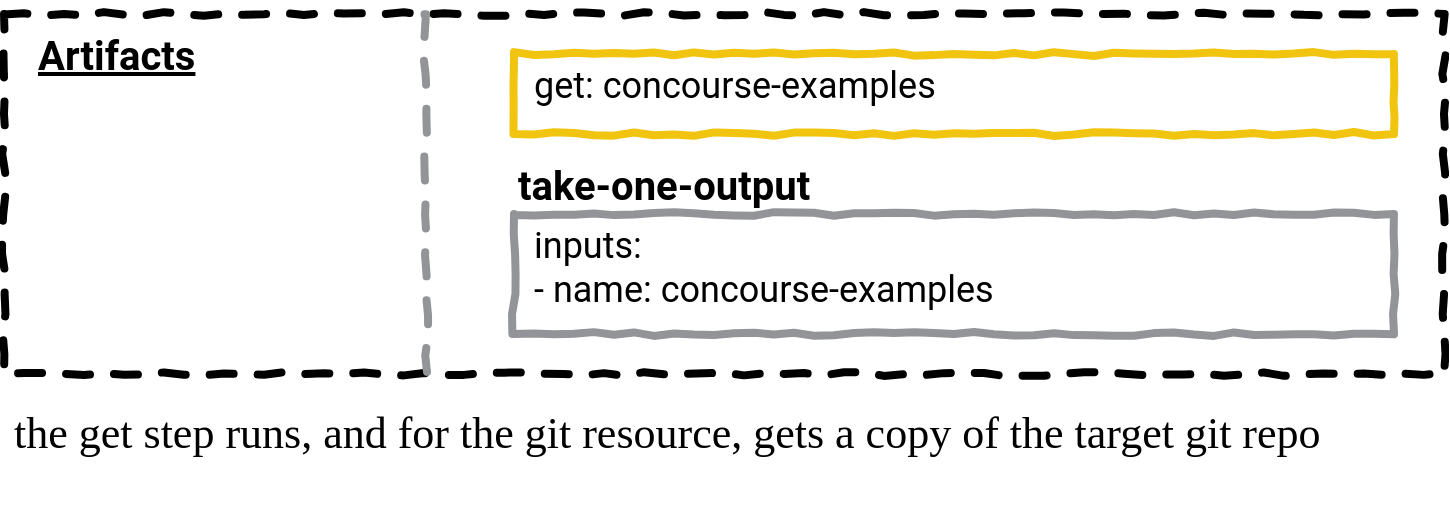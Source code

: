 <mxfile version="13.0.3" type="device" pages="4"><diagram id="9t1ggBxOnCQHxcBDeTWR" name="01"><mxGraphModel dx="728" dy="523" grid="1" gridSize="10" guides="1" tooltips="1" connect="1" arrows="0" fold="1" page="1" pageScale="1" pageWidth="850" pageHeight="1100" math="0" shadow="0" extFonts="Roboto^https://fonts.googleapis.com/css?family=Roboto|Patrick Hand^https://fonts.googleapis.com/css?family=Patrick+Hand"><root><mxCell id="0"/><mxCell id="2QSZ0C084v6sTxYEn1Su-6" value="Untitled Layer" parent="0"/><mxCell id="2QSZ0C084v6sTxYEn1Su-1" value="" style="whiteSpace=wrap;html=1;dashed=1;strokeWidth=4;comic=1;fillColor=none;spacing=2;" parent="2QSZ0C084v6sTxYEn1Su-6" vertex="1"><mxGeometry x="65" y="320" width="720" height="180" as="geometry"/></mxCell><mxCell id="2QSZ0C084v6sTxYEn1Su-10" value="the get step runs, and for the git resource, gets a copy of the target git repo" style="text;html=1;strokeColor=none;fillColor=none;align=left;verticalAlign=top;whiteSpace=wrap;rounded=0;comic=1;fontFamily=Patrick Hand;FType=g;fontSize=22;" parent="2QSZ0C084v6sTxYEn1Su-6" vertex="1"><mxGeometry x="68" y="510" width="715" height="60" as="geometry"/></mxCell><mxCell id="2QSZ0C084v6sTxYEn1Su-18" value="" style="group;comic=0;" parent="2QSZ0C084v6sTxYEn1Su-6" vertex="1" connectable="0"><mxGeometry x="320" y="340" width="440" height="100" as="geometry"/></mxCell><mxCell id="2QSZ0C084v6sTxYEn1Su-12" value="&lt;b&gt;&lt;br&gt;&lt;/b&gt;" style="rounded=0;whiteSpace=wrap;html=1;comic=1;strokeWidth=4;fillColor=none;fontFamily=Roboto;fontSize=20;align=left;labelPosition=center;verticalLabelPosition=top;verticalAlign=bottom;strokeColor=#f1c40f;fontColor=#000000;" parent="2QSZ0C084v6sTxYEn1Su-18" vertex="1"><mxGeometry width="440" height="40" as="geometry"/></mxCell><mxCell id="2QSZ0C084v6sTxYEn1Su-17" value="get: concourse-examples" style="text;strokeColor=none;fillColor=none;align=left;verticalAlign=top;rounded=0;comic=1;fontFamily=Roboto;fontSize=18;spacing=0;labelPosition=center;verticalLabelPosition=middle;html=1;" parent="2QSZ0C084v6sTxYEn1Su-18" vertex="1"><mxGeometry x="10" width="190" height="50" as="geometry"/></mxCell><mxCell id="2QSZ0C084v6sTxYEn1Su-19" value="" style="group" parent="2QSZ0C084v6sTxYEn1Su-6" vertex="1" connectable="0"><mxGeometry x="320" y="420" width="440" height="100" as="geometry"/></mxCell><mxCell id="2QSZ0C084v6sTxYEn1Su-20" value="&lt;b&gt;take-one-output&lt;br&gt;&lt;/b&gt;" style="rounded=0;whiteSpace=wrap;html=1;comic=1;strokeWidth=4;fillColor=none;fontFamily=Roboto;fontSize=20;align=left;labelPosition=center;verticalLabelPosition=top;verticalAlign=bottom;strokeColor=#929497;" parent="2QSZ0C084v6sTxYEn1Su-19" vertex="1"><mxGeometry width="440" height="60" as="geometry"/></mxCell><mxCell id="2QSZ0C084v6sTxYEn1Su-21" value="inputs:&lt;br&gt;- name: concourse-examples" style="text;strokeColor=none;fillColor=none;align=left;verticalAlign=top;rounded=0;comic=1;fontFamily=Roboto;fontSize=18;spacing=0;labelPosition=center;verticalLabelPosition=middle;html=1;" parent="2QSZ0C084v6sTxYEn1Su-19" vertex="1"><mxGeometry x="10" width="190" height="50" as="geometry"/></mxCell><mxCell id="5yH4p8zWgpjLe0zDlxVh-1" value="Artifacts" style="text;html=1;strokeColor=none;fillColor=none;align=left;verticalAlign=middle;whiteSpace=wrap;rounded=0;comic=1;fontStyle=5;fontFamily=Roboto;FType=g;fontSize=20;" parent="2QSZ0C084v6sTxYEn1Su-6" vertex="1"><mxGeometry x="80" y="330" width="90" height="20" as="geometry"/></mxCell><mxCell id="2QSZ0C084v6sTxYEn1Su-5" value="" style="endArrow=none;dashed=1;html=1;strokeWidth=4;comic=1;anchorPointDirection=0;exitX=0.292;exitY=0.001;exitDx=0;exitDy=0;exitPerimeter=0;strokeColor=#929497;entryX=0.294;entryY=1.004;entryDx=0;entryDy=0;entryPerimeter=0;" parent="2QSZ0C084v6sTxYEn1Su-6" source="2QSZ0C084v6sTxYEn1Su-1" target="2QSZ0C084v6sTxYEn1Su-1" edge="1"><mxGeometry width="50" height="50" relative="1" as="geometry"><mxPoint x="275.96" y="329" as="sourcePoint"/><mxPoint x="272" y="700" as="targetPoint"/></mxGeometry></mxCell></root></mxGraphModel></diagram><diagram name="02" id="pL3W6xBxo3fRoelXPluq"><mxGraphModel dx="728" dy="523" grid="1" gridSize="10" guides="1" tooltips="1" connect="1" arrows="0" fold="1" page="1" pageScale="1" pageWidth="850" pageHeight="1100" math="0" shadow="0" extFonts="Roboto^https://fonts.googleapis.com/css?family=Roboto|Patrick Hand^https://fonts.googleapis.com/css?family=Patrick+Hand"><root><mxCell id="7oADoJWqCpDWRz8puxke-0"/><mxCell id="7oADoJWqCpDWRz8puxke-1" value="Untitled Layer" parent="7oADoJWqCpDWRz8puxke-0"/><mxCell id="7oADoJWqCpDWRz8puxke-2" value="" style="whiteSpace=wrap;html=1;dashed=1;strokeWidth=4;comic=1;fillColor=none;spacing=2;" vertex="1" parent="7oADoJWqCpDWRz8puxke-1"><mxGeometry x="65" y="320" width="720" height="180" as="geometry"/></mxCell><mxCell id="7oADoJWqCpDWRz8puxke-3" value="every get step results in an artifact named after the step. There is now an artifact named &quot;concourse-examples&quot;" style="text;html=1;strokeColor=none;fillColor=none;align=left;verticalAlign=top;whiteSpace=wrap;rounded=0;comic=1;fontFamily=Patrick Hand;FType=g;fontSize=22;" vertex="1" parent="7oADoJWqCpDWRz8puxke-1"><mxGeometry x="68" y="510" width="715" height="60" as="geometry"/></mxCell><mxCell id="7oADoJWqCpDWRz8puxke-4" value="" style="group;comic=0;" vertex="1" connectable="0" parent="7oADoJWqCpDWRz8puxke-1"><mxGeometry x="320" y="340" width="440" height="100" as="geometry"/></mxCell><mxCell id="7oADoJWqCpDWRz8puxke-5" value="&lt;b&gt;&lt;br&gt;&lt;/b&gt;" style="rounded=0;whiteSpace=wrap;html=1;comic=1;strokeWidth=4;fillColor=none;fontFamily=Roboto;fontSize=20;align=left;labelPosition=center;verticalLabelPosition=top;verticalAlign=bottom;strokeColor=#12c560;fontColor=#000000;" vertex="1" parent="7oADoJWqCpDWRz8puxke-4"><mxGeometry width="440" height="40" as="geometry"/></mxCell><mxCell id="7oADoJWqCpDWRz8puxke-6" value="get: concourse-examples" style="text;strokeColor=none;fillColor=none;align=left;verticalAlign=top;rounded=0;comic=1;fontFamily=Roboto;fontSize=18;spacing=0;labelPosition=center;verticalLabelPosition=middle;html=1;" vertex="1" parent="7oADoJWqCpDWRz8puxke-4"><mxGeometry x="10" width="190" height="50" as="geometry"/></mxCell><mxCell id="7oADoJWqCpDWRz8puxke-7" value="" style="group" vertex="1" connectable="0" parent="7oADoJWqCpDWRz8puxke-1"><mxGeometry x="320" y="420" width="440" height="100" as="geometry"/></mxCell><mxCell id="7oADoJWqCpDWRz8puxke-8" value="&lt;b&gt;take-one-output&lt;br&gt;&lt;/b&gt;" style="rounded=0;whiteSpace=wrap;html=1;comic=1;strokeWidth=4;fillColor=none;fontFamily=Roboto;fontSize=20;align=left;labelPosition=center;verticalLabelPosition=top;verticalAlign=bottom;strokeColor=#929497;" vertex="1" parent="7oADoJWqCpDWRz8puxke-7"><mxGeometry width="440" height="60" as="geometry"/></mxCell><mxCell id="7oADoJWqCpDWRz8puxke-9" value="inputs:&lt;br&gt;- name: concourse-examples" style="text;strokeColor=none;fillColor=none;align=left;verticalAlign=top;rounded=0;comic=1;fontFamily=Roboto;fontSize=18;spacing=0;labelPosition=center;verticalLabelPosition=middle;html=1;" vertex="1" parent="7oADoJWqCpDWRz8puxke-7"><mxGeometry x="10" width="190" height="50" as="geometry"/></mxCell><mxCell id="7oADoJWqCpDWRz8puxke-10" value="Artifacts" style="text;html=1;strokeColor=none;fillColor=none;align=left;verticalAlign=middle;whiteSpace=wrap;rounded=0;comic=1;fontStyle=5;fontFamily=Roboto;FType=g;fontSize=20;" vertex="1" parent="7oADoJWqCpDWRz8puxke-1"><mxGeometry x="80" y="330" width="90" height="20" as="geometry"/></mxCell><mxCell id="7oADoJWqCpDWRz8puxke-11" value="" style="endArrow=none;dashed=1;html=1;strokeWidth=4;comic=1;anchorPointDirection=0;exitX=0.292;exitY=0.001;exitDx=0;exitDy=0;exitPerimeter=0;strokeColor=#929497;entryX=0.294;entryY=1.004;entryDx=0;entryDy=0;entryPerimeter=0;" edge="1" parent="7oADoJWqCpDWRz8puxke-1" source="7oADoJWqCpDWRz8puxke-2" target="7oADoJWqCpDWRz8puxke-2"><mxGeometry width="50" height="50" relative="1" as="geometry"><mxPoint x="275.96" y="329" as="sourcePoint"/><mxPoint x="272" y="700" as="targetPoint"/></mxGeometry></mxCell><mxCell id="89TJixKCSyQG4lU-d0K--0" value="" style="group;fontSize=8;" vertex="1" connectable="0" parent="7oADoJWqCpDWRz8puxke-1"><mxGeometry x="80" y="360" width="160" height="130" as="geometry"/></mxCell><mxCell id="89TJixKCSyQG4lU-d0K--1" value="" style="shape=card;whiteSpace=wrap;html=1;comic=1;strokeWidth=2;fillColor=none;direction=south;" vertex="1" parent="89TJixKCSyQG4lU-d0K--0"><mxGeometry width="160" height="130" as="geometry"/></mxCell><mxCell id="89TJixKCSyQG4lU-d0K--2" value="&lt;font style=&quot;font-size: 14px;&quot;&gt;concourse-examples&lt;/font&gt;" style="text;html=1;strokeColor=none;fillColor=none;align=left;verticalAlign=middle;whiteSpace=wrap;rounded=0;comic=1;fontFamily=Roboto;fontSize=14;fontStyle=1" vertex="1" parent="89TJixKCSyQG4lU-d0K--0"><mxGeometry x="4" y="3" width="156" height="20" as="geometry"/></mxCell><mxCell id="89TJixKCSyQG4lU-d0K--3" value="./README.md&lt;br&gt;./LICENSE&lt;br&gt;./pipelines/&lt;br&gt;&amp;nbsp; &amp;nbsp; ./hello-world.yml&lt;br&gt;&amp;nbsp; &amp;nbsp; ...." style="text;html=1;strokeColor=none;fillColor=none;align=left;verticalAlign=top;whiteSpace=wrap;rounded=0;comic=1;fontFamily=Roboto;fontSize=14;labelPosition=center;verticalLabelPosition=middle;" vertex="1" parent="89TJixKCSyQG4lU-d0K--0"><mxGeometry x="4" y="32" width="156" height="20" as="geometry"/></mxCell><mxCell id="89TJixKCSyQG4lU-d0K--4" value="" style="endArrow=none;html=1;strokeColor=#000000;strokeWidth=2;fontFamily=Roboto;fontSize=18;anchorPointDirection=0;" edge="1" parent="89TJixKCSyQG4lU-d0K--0"><mxGeometry width="50" height="50" relative="1" as="geometry"><mxPoint x="-1" y="30" as="sourcePoint"/><mxPoint x="160" y="30" as="targetPoint"/></mxGeometry></mxCell><mxCell id="89TJixKCSyQG4lU-d0K--5" value="" style="endArrow=none;html=1;strokeColor=#4A90E2;strokeWidth=2;fontFamily=Roboto;fontSize=20;entryX=0;entryY=0.5;entryDx=0;entryDy=0;exitX=0.688;exitY=-0.004;exitDx=0;exitDy=0;exitPerimeter=0;startArrow=block;startFill=1;comic=0;curved=1;" edge="1" parent="7oADoJWqCpDWRz8puxke-1" target="7oADoJWqCpDWRz8puxke-5"><mxGeometry width="50" height="50" relative="1" as="geometry"><mxPoint x="240.64" y="401.28" as="sourcePoint"/><mxPoint x="319.56" y="403.7" as="targetPoint"/><Array as="points"><mxPoint x="290" y="390"/></Array></mxGeometry></mxCell></root></mxGraphModel></diagram><diagram name="03" id="1SFpZc7hCBruQ0M-QQ6s"><mxGraphModel dx="728" dy="523" grid="1" gridSize="10" guides="1" tooltips="1" connect="1" arrows="0" fold="1" page="1" pageScale="1" pageWidth="850" pageHeight="1100" math="0" shadow="0" extFonts="Roboto^https://fonts.googleapis.com/css?family=Roboto|Patrick Hand^https://fonts.googleapis.com/css?family=Patrick+Hand"><root><mxCell id="v9Jfh10qUGrOQg0VCuGi-0"/><mxCell id="v9Jfh10qUGrOQg0VCuGi-1" value="Untitled Layer" parent="v9Jfh10qUGrOQg0VCuGi-0"/><mxCell id="v9Jfh10qUGrOQg0VCuGi-2" value="" style="whiteSpace=wrap;html=1;dashed=1;strokeWidth=4;comic=1;fillColor=none;spacing=2;" vertex="1" parent="v9Jfh10qUGrOQg0VCuGi-1"><mxGeometry x="65" y="320" width="720" height="180" as="geometry"/></mxCell><mxCell id="v9Jfh10qUGrOQg0VCuGi-3" value="the artifact is mounted to the task's container since it is listed as an input for the task" style="text;html=1;strokeColor=none;fillColor=none;align=left;verticalAlign=top;whiteSpace=wrap;rounded=0;comic=1;fontFamily=Patrick Hand;FType=g;fontSize=22;" vertex="1" parent="v9Jfh10qUGrOQg0VCuGi-1"><mxGeometry x="68" y="510" width="715" height="60" as="geometry"/></mxCell><mxCell id="v9Jfh10qUGrOQg0VCuGi-4" value="" style="group;comic=0;" vertex="1" connectable="0" parent="v9Jfh10qUGrOQg0VCuGi-1"><mxGeometry x="320" y="340" width="440" height="100" as="geometry"/></mxCell><mxCell id="v9Jfh10qUGrOQg0VCuGi-5" value="&lt;b&gt;&lt;br&gt;&lt;/b&gt;" style="rounded=0;whiteSpace=wrap;html=1;comic=1;strokeWidth=4;fillColor=none;fontFamily=Roboto;fontSize=20;align=left;labelPosition=center;verticalLabelPosition=top;verticalAlign=bottom;strokeColor=#12c560;fontColor=#000000;" vertex="1" parent="v9Jfh10qUGrOQg0VCuGi-4"><mxGeometry width="440" height="40" as="geometry"/></mxCell><mxCell id="v9Jfh10qUGrOQg0VCuGi-6" value="get: concourse-examples" style="text;strokeColor=none;fillColor=none;align=left;verticalAlign=top;rounded=0;comic=1;fontFamily=Roboto;fontSize=18;spacing=0;labelPosition=center;verticalLabelPosition=middle;html=1;" vertex="1" parent="v9Jfh10qUGrOQg0VCuGi-4"><mxGeometry x="10" width="190" height="50" as="geometry"/></mxCell><mxCell id="v9Jfh10qUGrOQg0VCuGi-7" value="" style="group" vertex="1" connectable="0" parent="v9Jfh10qUGrOQg0VCuGi-1"><mxGeometry x="320" y="420" width="440" height="100" as="geometry"/></mxCell><mxCell id="v9Jfh10qUGrOQg0VCuGi-8" value="&lt;b&gt;take-one-output&lt;br&gt;&lt;/b&gt;" style="rounded=0;whiteSpace=wrap;html=1;comic=1;strokeWidth=4;fillColor=none;fontFamily=Roboto;fontSize=20;align=left;labelPosition=center;verticalLabelPosition=top;verticalAlign=bottom;strokeColor=#f1c40f;fontColor=#000000;" vertex="1" parent="v9Jfh10qUGrOQg0VCuGi-7"><mxGeometry width="440" height="60" as="geometry"/></mxCell><mxCell id="v9Jfh10qUGrOQg0VCuGi-9" value="inputs:&lt;br&gt;- name: concourse-examples" style="text;strokeColor=none;fillColor=none;align=left;verticalAlign=top;rounded=0;comic=1;fontFamily=Roboto;fontSize=18;spacing=0;labelPosition=center;verticalLabelPosition=middle;html=1;" vertex="1" parent="v9Jfh10qUGrOQg0VCuGi-7"><mxGeometry x="10" width="190" height="50" as="geometry"/></mxCell><mxCell id="v9Jfh10qUGrOQg0VCuGi-10" value="Artifacts" style="text;html=1;strokeColor=none;fillColor=none;align=left;verticalAlign=middle;whiteSpace=wrap;rounded=0;comic=1;fontStyle=5;fontFamily=Roboto;FType=g;fontSize=20;" vertex="1" parent="v9Jfh10qUGrOQg0VCuGi-1"><mxGeometry x="80" y="330" width="90" height="20" as="geometry"/></mxCell><mxCell id="v9Jfh10qUGrOQg0VCuGi-11" value="" style="endArrow=none;dashed=1;html=1;strokeWidth=4;comic=1;anchorPointDirection=0;exitX=0.292;exitY=0.001;exitDx=0;exitDy=0;exitPerimeter=0;strokeColor=#929497;entryX=0.294;entryY=1.004;entryDx=0;entryDy=0;entryPerimeter=0;" edge="1" parent="v9Jfh10qUGrOQg0VCuGi-1" source="v9Jfh10qUGrOQg0VCuGi-2" target="v9Jfh10qUGrOQg0VCuGi-2"><mxGeometry width="50" height="50" relative="1" as="geometry"><mxPoint x="275.96" y="329" as="sourcePoint"/><mxPoint x="272" y="700" as="targetPoint"/></mxGeometry></mxCell><mxCell id="v9Jfh10qUGrOQg0VCuGi-12" value="" style="group;fontSize=8;" vertex="1" connectable="0" parent="v9Jfh10qUGrOQg0VCuGi-1"><mxGeometry x="80" y="360" width="160" height="130" as="geometry"/></mxCell><mxCell id="v9Jfh10qUGrOQg0VCuGi-13" value="" style="shape=card;whiteSpace=wrap;html=1;comic=1;strokeWidth=2;fillColor=none;direction=south;" vertex="1" parent="v9Jfh10qUGrOQg0VCuGi-12"><mxGeometry width="160" height="130" as="geometry"/></mxCell><mxCell id="v9Jfh10qUGrOQg0VCuGi-14" value="&lt;font style=&quot;font-size: 14px;&quot;&gt;concourse-examples&lt;/font&gt;" style="text;html=1;strokeColor=none;fillColor=none;align=left;verticalAlign=middle;whiteSpace=wrap;rounded=0;comic=1;fontFamily=Roboto;fontSize=14;fontStyle=1" vertex="1" parent="v9Jfh10qUGrOQg0VCuGi-12"><mxGeometry x="4" y="3" width="156" height="20" as="geometry"/></mxCell><mxCell id="v9Jfh10qUGrOQg0VCuGi-15" value="./README.md&lt;br&gt;./LICENSE&lt;br&gt;./pipelines/&lt;br&gt;&amp;nbsp; &amp;nbsp; ./hello-world.yml&lt;br&gt;&amp;nbsp; &amp;nbsp; ...." style="text;html=1;strokeColor=none;fillColor=none;align=left;verticalAlign=top;whiteSpace=wrap;rounded=0;comic=1;fontFamily=Roboto;fontSize=14;labelPosition=center;verticalLabelPosition=middle;" vertex="1" parent="v9Jfh10qUGrOQg0VCuGi-12"><mxGeometry x="4" y="32" width="156" height="20" as="geometry"/></mxCell><mxCell id="v9Jfh10qUGrOQg0VCuGi-16" value="" style="endArrow=none;html=1;strokeColor=#000000;strokeWidth=2;fontFamily=Roboto;fontSize=18;anchorPointDirection=0;" edge="1" parent="v9Jfh10qUGrOQg0VCuGi-12"><mxGeometry width="50" height="50" relative="1" as="geometry"><mxPoint x="-1" y="30" as="sourcePoint"/><mxPoint x="160" y="30" as="targetPoint"/></mxGeometry></mxCell><mxCell id="v9Jfh10qUGrOQg0VCuGi-17" value="" style="endArrow=block;html=1;strokeColor=#4A90E2;strokeWidth=2;fontFamily=Roboto;fontSize=20;entryX=0;entryY=0.5;entryDx=0;entryDy=0;exitX=0.688;exitY=-0.004;exitDx=0;exitDy=0;exitPerimeter=0;startArrow=none;startFill=0;comic=0;curved=1;endFill=1;" edge="1" parent="v9Jfh10qUGrOQg0VCuGi-1" target="v9Jfh10qUGrOQg0VCuGi-8"><mxGeometry width="50" height="50" relative="1" as="geometry"><mxPoint x="240.64" y="401.28" as="sourcePoint"/><mxPoint x="319.56" y="403.7" as="targetPoint"/><Array as="points"><mxPoint x="290" y="450"/></Array></mxGeometry></mxCell></root></mxGraphModel></diagram><diagram name="04" id="m4WYVNHU_bMm1G47CBog"><mxGraphModel dx="728" dy="523" grid="1" gridSize="10" guides="1" tooltips="1" connect="1" arrows="0" fold="1" page="1" pageScale="1" pageWidth="850" pageHeight="1100" math="0" shadow="0" extFonts="Roboto^https://fonts.googleapis.com/css?family=Roboto|Patrick Hand^https://fonts.googleapis.com/css?family=Patrick+Hand"><root><mxCell id="RTiIAr_DT-3l2J88DLhI-0"/><mxCell id="RTiIAr_DT-3l2J88DLhI-1" value="Untitled Layer" parent="RTiIAr_DT-3l2J88DLhI-0"/><mxCell id="RTiIAr_DT-3l2J88DLhI-2" value="" style="whiteSpace=wrap;html=1;dashed=1;strokeWidth=4;comic=1;fillColor=none;spacing=2;" vertex="1" parent="RTiIAr_DT-3l2J88DLhI-1"><mxGeometry x="65" y="320" width="720" height="180" as="geometry"/></mxCell><mxCell id="RTiIAr_DT-3l2J88DLhI-3" value="the task step completes successfully. The artifact and containers are all garbage collected." style="text;html=1;strokeColor=none;fillColor=none;align=left;verticalAlign=top;whiteSpace=wrap;rounded=0;comic=1;fontFamily=Patrick Hand;FType=g;fontSize=22;" vertex="1" parent="RTiIAr_DT-3l2J88DLhI-1"><mxGeometry x="68" y="510" width="715" height="60" as="geometry"/></mxCell><mxCell id="RTiIAr_DT-3l2J88DLhI-4" value="" style="group;comic=0;" vertex="1" connectable="0" parent="RTiIAr_DT-3l2J88DLhI-1"><mxGeometry x="320" y="340" width="440" height="100" as="geometry"/></mxCell><mxCell id="RTiIAr_DT-3l2J88DLhI-5" value="&lt;b&gt;&lt;br&gt;&lt;/b&gt;" style="rounded=0;whiteSpace=wrap;html=1;comic=1;strokeWidth=4;fillColor=none;fontFamily=Roboto;fontSize=20;align=left;labelPosition=center;verticalLabelPosition=top;verticalAlign=bottom;strokeColor=#12c560;fontColor=#000000;" vertex="1" parent="RTiIAr_DT-3l2J88DLhI-4"><mxGeometry width="440" height="40" as="geometry"/></mxCell><mxCell id="RTiIAr_DT-3l2J88DLhI-6" value="get: concourse-examples" style="text;strokeColor=none;fillColor=none;align=left;verticalAlign=top;rounded=0;comic=1;fontFamily=Roboto;fontSize=18;spacing=0;labelPosition=center;verticalLabelPosition=middle;html=1;" vertex="1" parent="RTiIAr_DT-3l2J88DLhI-4"><mxGeometry x="10" width="190" height="50" as="geometry"/></mxCell><mxCell id="RTiIAr_DT-3l2J88DLhI-7" value="" style="group" vertex="1" connectable="0" parent="RTiIAr_DT-3l2J88DLhI-1"><mxGeometry x="320" y="420" width="440" height="100" as="geometry"/></mxCell><mxCell id="RTiIAr_DT-3l2J88DLhI-8" value="&lt;b&gt;take-one-output&lt;br&gt;&lt;/b&gt;" style="rounded=0;whiteSpace=wrap;html=1;comic=1;strokeWidth=4;fillColor=none;fontFamily=Roboto;fontSize=20;align=left;labelPosition=center;verticalLabelPosition=top;verticalAlign=bottom;strokeColor=#12c560;fontColor=#000000;" vertex="1" parent="RTiIAr_DT-3l2J88DLhI-7"><mxGeometry width="440" height="60" as="geometry"/></mxCell><mxCell id="RTiIAr_DT-3l2J88DLhI-9" value="inputs:&lt;br&gt;- name: concourse-examples" style="text;strokeColor=none;fillColor=none;align=left;verticalAlign=top;rounded=0;comic=1;fontFamily=Roboto;fontSize=18;spacing=0;labelPosition=center;verticalLabelPosition=middle;html=1;" vertex="1" parent="RTiIAr_DT-3l2J88DLhI-7"><mxGeometry x="10" width="190" height="50" as="geometry"/></mxCell><mxCell id="RTiIAr_DT-3l2J88DLhI-10" value="Artifacts" style="text;html=1;strokeColor=none;fillColor=none;align=left;verticalAlign=middle;whiteSpace=wrap;rounded=0;comic=1;fontStyle=5;fontFamily=Roboto;FType=g;fontSize=20;" vertex="1" parent="RTiIAr_DT-3l2J88DLhI-1"><mxGeometry x="80" y="330" width="90" height="20" as="geometry"/></mxCell><mxCell id="RTiIAr_DT-3l2J88DLhI-11" value="" style="endArrow=none;dashed=1;html=1;strokeWidth=4;comic=1;anchorPointDirection=0;exitX=0.292;exitY=0.001;exitDx=0;exitDy=0;exitPerimeter=0;strokeColor=#929497;entryX=0.294;entryY=1.004;entryDx=0;entryDy=0;entryPerimeter=0;" edge="1" parent="RTiIAr_DT-3l2J88DLhI-1" source="RTiIAr_DT-3l2J88DLhI-2" target="RTiIAr_DT-3l2J88DLhI-2"><mxGeometry width="50" height="50" relative="1" as="geometry"><mxPoint x="275.96" y="329" as="sourcePoint"/><mxPoint x="272" y="700" as="targetPoint"/></mxGeometry></mxCell></root></mxGraphModel></diagram></mxfile>